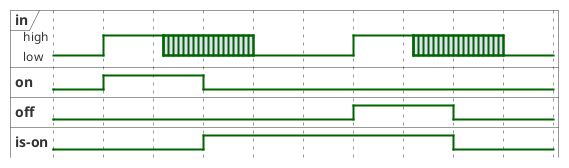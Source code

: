 @startuml
hide time-axis
robust "in"  as in
binary "on"  as on
binary "off"  as off
binary "is-on"  as ison

@0
in is low
on is low
off is low
ison is low

@1
in is high
on is high

@2.2
in is {low,high}

@3
on is low
ison is high

@4
in is low

@6
in is high
off is high

@7.2
in is {low,high}

@8
off is low
ison is low

@9
in is low

@enduml

